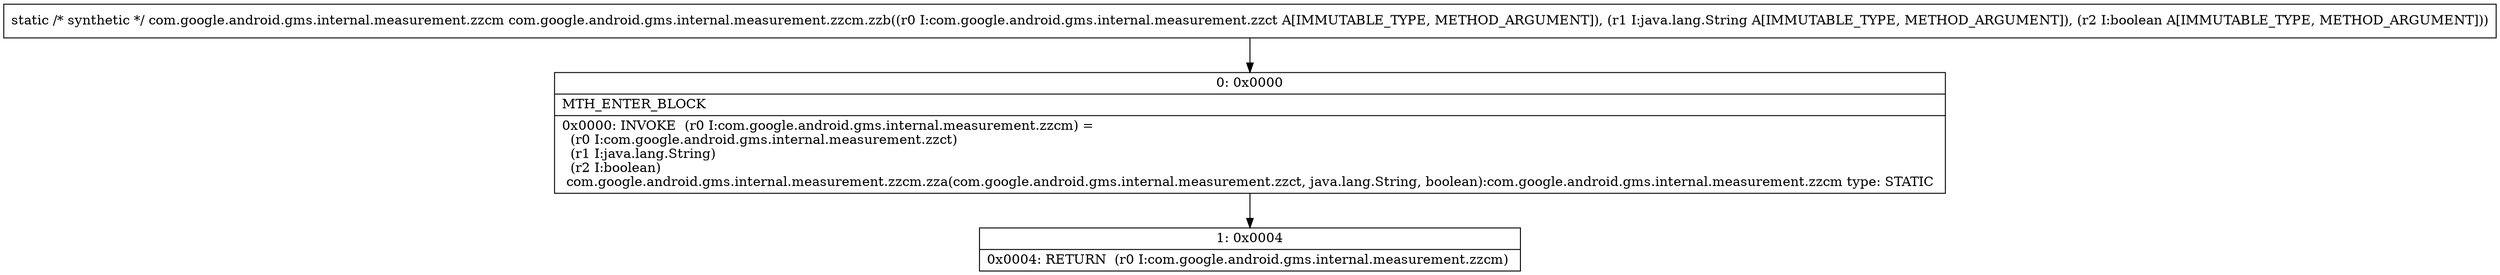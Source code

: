 digraph "CFG forcom.google.android.gms.internal.measurement.zzcm.zzb(Lcom\/google\/android\/gms\/internal\/measurement\/zzct;Ljava\/lang\/String;Z)Lcom\/google\/android\/gms\/internal\/measurement\/zzcm;" {
Node_0 [shape=record,label="{0\:\ 0x0000|MTH_ENTER_BLOCK\l|0x0000: INVOKE  (r0 I:com.google.android.gms.internal.measurement.zzcm) = \l  (r0 I:com.google.android.gms.internal.measurement.zzct)\l  (r1 I:java.lang.String)\l  (r2 I:boolean)\l com.google.android.gms.internal.measurement.zzcm.zza(com.google.android.gms.internal.measurement.zzct, java.lang.String, boolean):com.google.android.gms.internal.measurement.zzcm type: STATIC \l}"];
Node_1 [shape=record,label="{1\:\ 0x0004|0x0004: RETURN  (r0 I:com.google.android.gms.internal.measurement.zzcm) \l}"];
MethodNode[shape=record,label="{static \/* synthetic *\/ com.google.android.gms.internal.measurement.zzcm com.google.android.gms.internal.measurement.zzcm.zzb((r0 I:com.google.android.gms.internal.measurement.zzct A[IMMUTABLE_TYPE, METHOD_ARGUMENT]), (r1 I:java.lang.String A[IMMUTABLE_TYPE, METHOD_ARGUMENT]), (r2 I:boolean A[IMMUTABLE_TYPE, METHOD_ARGUMENT])) }"];
MethodNode -> Node_0;
Node_0 -> Node_1;
}

